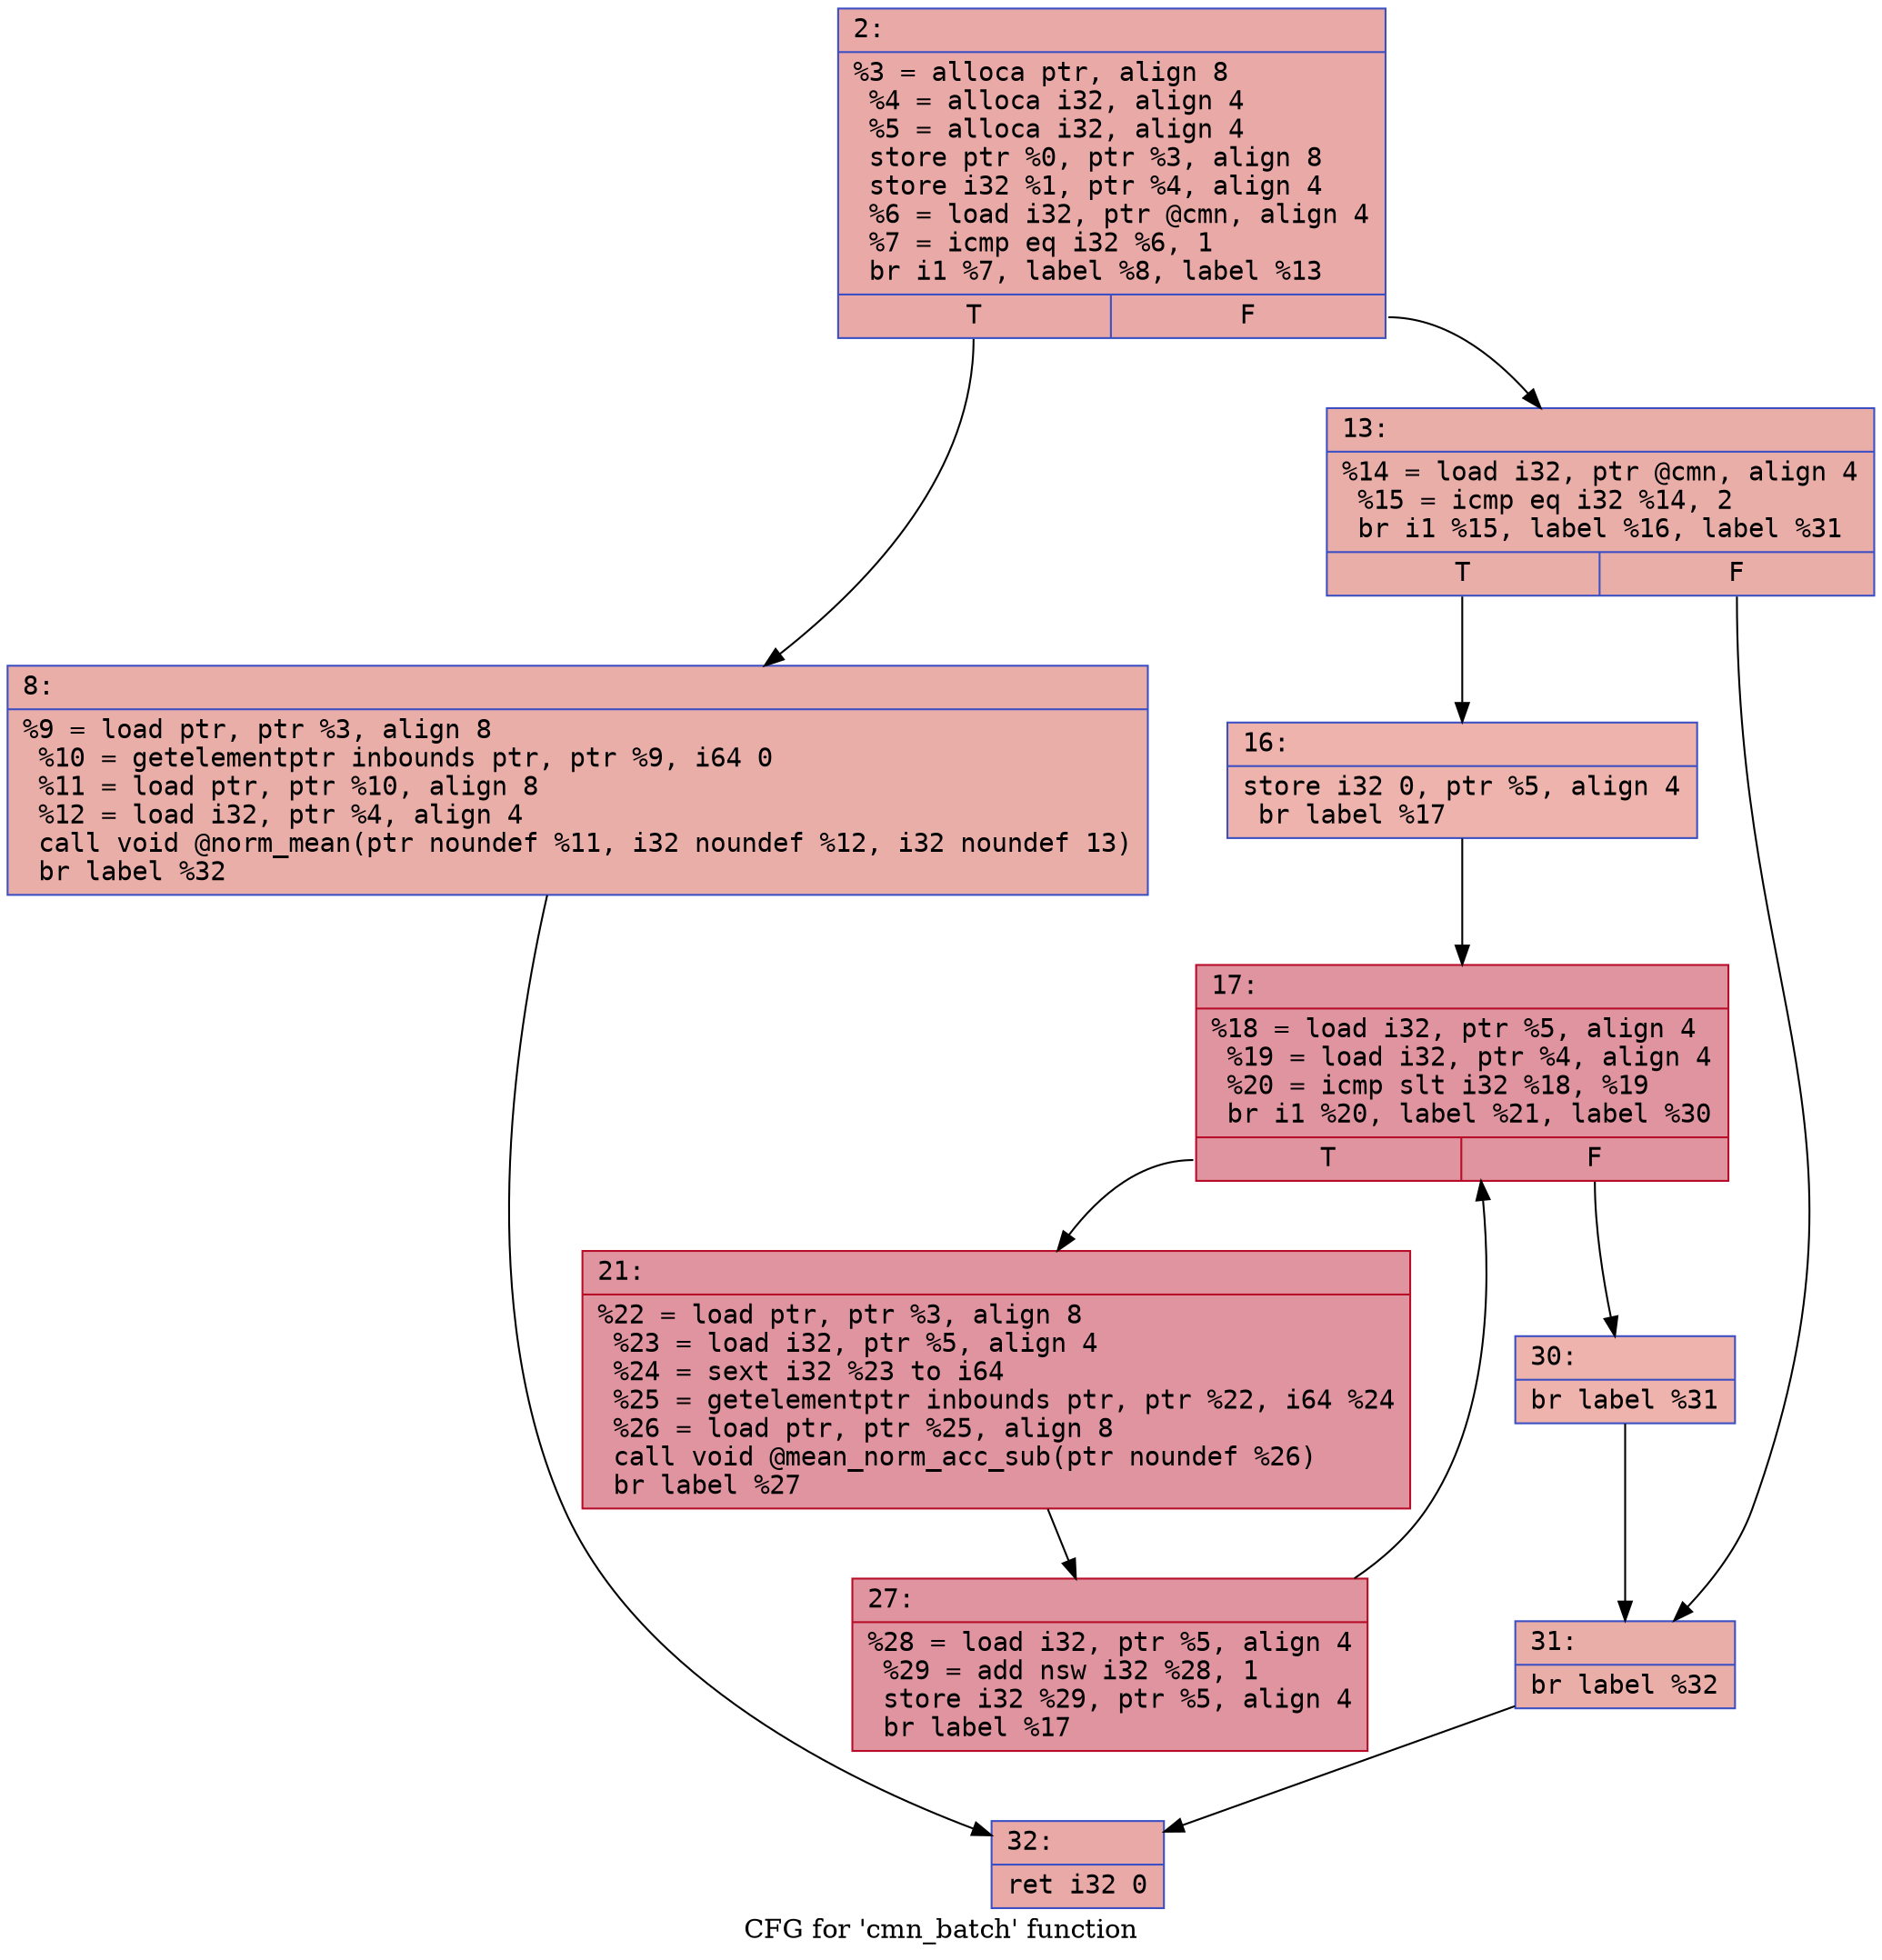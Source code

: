 digraph "CFG for 'cmn_batch' function" {
	label="CFG for 'cmn_batch' function";

	Node0x6000008a33e0 [shape=record,color="#3d50c3ff", style=filled, fillcolor="#ca3b3770" fontname="Courier",label="{2:\l|  %3 = alloca ptr, align 8\l  %4 = alloca i32, align 4\l  %5 = alloca i32, align 4\l  store ptr %0, ptr %3, align 8\l  store i32 %1, ptr %4, align 4\l  %6 = load i32, ptr @cmn, align 4\l  %7 = icmp eq i32 %6, 1\l  br i1 %7, label %8, label %13\l|{<s0>T|<s1>F}}"];
	Node0x6000008a33e0:s0 -> Node0x6000008a3430[tooltip="2 -> 8\nProbability 50.00%" ];
	Node0x6000008a33e0:s1 -> Node0x6000008a3480[tooltip="2 -> 13\nProbability 50.00%" ];
	Node0x6000008a3430 [shape=record,color="#3d50c3ff", style=filled, fillcolor="#d0473d70" fontname="Courier",label="{8:\l|  %9 = load ptr, ptr %3, align 8\l  %10 = getelementptr inbounds ptr, ptr %9, i64 0\l  %11 = load ptr, ptr %10, align 8\l  %12 = load i32, ptr %4, align 4\l  call void @norm_mean(ptr noundef %11, i32 noundef %12, i32 noundef 13)\l  br label %32\l}"];
	Node0x6000008a3430 -> Node0x6000008a36b0[tooltip="8 -> 32\nProbability 100.00%" ];
	Node0x6000008a3480 [shape=record,color="#3d50c3ff", style=filled, fillcolor="#d0473d70" fontname="Courier",label="{13:\l|  %14 = load i32, ptr @cmn, align 4\l  %15 = icmp eq i32 %14, 2\l  br i1 %15, label %16, label %31\l|{<s0>T|<s1>F}}"];
	Node0x6000008a3480:s0 -> Node0x6000008a34d0[tooltip="13 -> 16\nProbability 50.00%" ];
	Node0x6000008a3480:s1 -> Node0x6000008a3660[tooltip="13 -> 31\nProbability 50.00%" ];
	Node0x6000008a34d0 [shape=record,color="#3d50c3ff", style=filled, fillcolor="#d6524470" fontname="Courier",label="{16:\l|  store i32 0, ptr %5, align 4\l  br label %17\l}"];
	Node0x6000008a34d0 -> Node0x6000008a3520[tooltip="16 -> 17\nProbability 100.00%" ];
	Node0x6000008a3520 [shape=record,color="#b70d28ff", style=filled, fillcolor="#b70d2870" fontname="Courier",label="{17:\l|  %18 = load i32, ptr %5, align 4\l  %19 = load i32, ptr %4, align 4\l  %20 = icmp slt i32 %18, %19\l  br i1 %20, label %21, label %30\l|{<s0>T|<s1>F}}"];
	Node0x6000008a3520:s0 -> Node0x6000008a3570[tooltip="17 -> 21\nProbability 96.88%" ];
	Node0x6000008a3520:s1 -> Node0x6000008a3610[tooltip="17 -> 30\nProbability 3.12%" ];
	Node0x6000008a3570 [shape=record,color="#b70d28ff", style=filled, fillcolor="#b70d2870" fontname="Courier",label="{21:\l|  %22 = load ptr, ptr %3, align 8\l  %23 = load i32, ptr %5, align 4\l  %24 = sext i32 %23 to i64\l  %25 = getelementptr inbounds ptr, ptr %22, i64 %24\l  %26 = load ptr, ptr %25, align 8\l  call void @mean_norm_acc_sub(ptr noundef %26)\l  br label %27\l}"];
	Node0x6000008a3570 -> Node0x6000008a35c0[tooltip="21 -> 27\nProbability 100.00%" ];
	Node0x6000008a35c0 [shape=record,color="#b70d28ff", style=filled, fillcolor="#b70d2870" fontname="Courier",label="{27:\l|  %28 = load i32, ptr %5, align 4\l  %29 = add nsw i32 %28, 1\l  store i32 %29, ptr %5, align 4\l  br label %17\l}"];
	Node0x6000008a35c0 -> Node0x6000008a3520[tooltip="27 -> 17\nProbability 100.00%" ];
	Node0x6000008a3610 [shape=record,color="#3d50c3ff", style=filled, fillcolor="#d6524470" fontname="Courier",label="{30:\l|  br label %31\l}"];
	Node0x6000008a3610 -> Node0x6000008a3660[tooltip="30 -> 31\nProbability 100.00%" ];
	Node0x6000008a3660 [shape=record,color="#3d50c3ff", style=filled, fillcolor="#d0473d70" fontname="Courier",label="{31:\l|  br label %32\l}"];
	Node0x6000008a3660 -> Node0x6000008a36b0[tooltip="31 -> 32\nProbability 100.00%" ];
	Node0x6000008a36b0 [shape=record,color="#3d50c3ff", style=filled, fillcolor="#ca3b3770" fontname="Courier",label="{32:\l|  ret i32 0\l}"];
}
